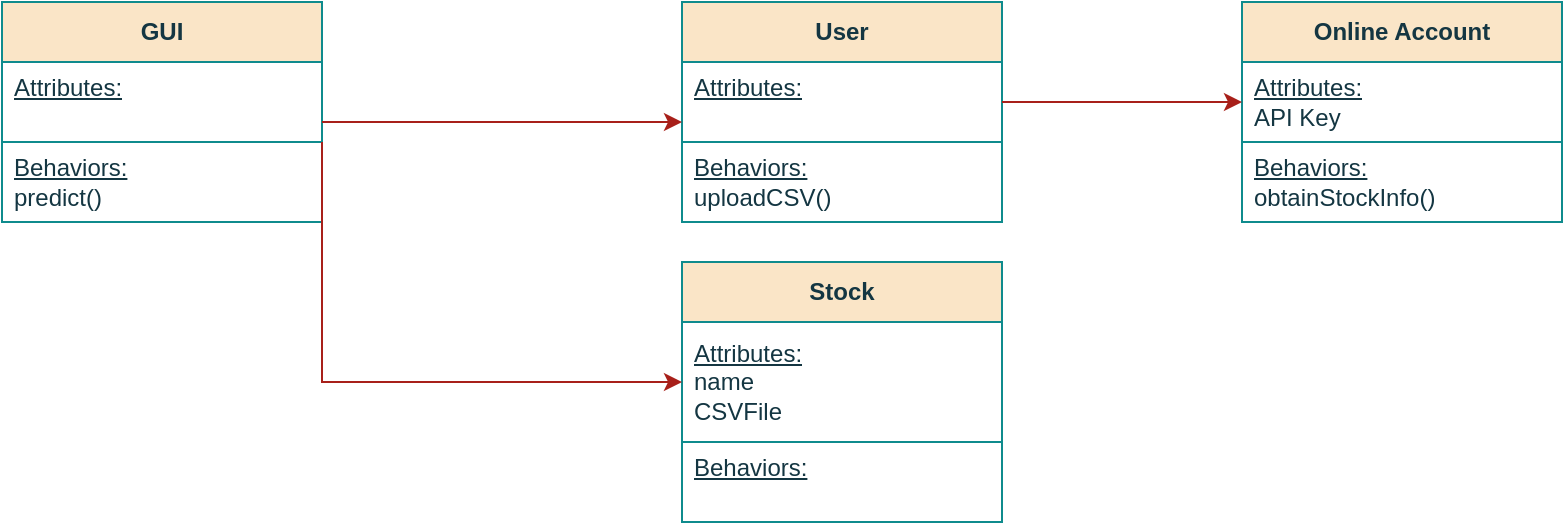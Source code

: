 <mxfile version="24.7.4">
  <diagram id="C5RBs43oDa-KdzZeNtuy" name="Page-1">
    <mxGraphModel dx="1232" dy="443" grid="1" gridSize="10" guides="1" tooltips="1" connect="1" arrows="1" fold="1" page="0" pageScale="1" pageWidth="827" pageHeight="1169" math="0" shadow="0">
      <root>
        <mxCell id="WIyWlLk6GJQsqaUBKTNV-0" />
        <mxCell id="WIyWlLk6GJQsqaUBKTNV-1" parent="WIyWlLk6GJQsqaUBKTNV-0" />
        <mxCell id="-aAU6rHtf3rU6TBoeAKp-1" value="&lt;b&gt;GUI&lt;/b&gt;" style="swimlane;fontStyle=0;childLayout=stackLayout;horizontal=1;startSize=30;horizontalStack=0;resizeParent=1;resizeParentMax=0;resizeLast=0;collapsible=1;marginBottom=0;whiteSpace=wrap;html=1;labelBackgroundColor=none;fillColor=#FAE5C7;strokeColor=#0F8B8D;fontColor=#143642;" parent="WIyWlLk6GJQsqaUBKTNV-1" vertex="1">
          <mxGeometry x="340" y="150" width="160" height="110" as="geometry">
            <mxRectangle x="340" y="150" width="60" height="30" as="alternateBounds" />
          </mxGeometry>
        </mxCell>
        <mxCell id="-aAU6rHtf3rU6TBoeAKp-2" value="&lt;u&gt;Attributes:&lt;/u&gt;&lt;div&gt;&lt;br&gt;&lt;/div&gt;" style="text;strokeColor=none;fillColor=none;align=left;verticalAlign=middle;spacingLeft=4;spacingRight=4;overflow=hidden;points=[[0,0.5],[1,0.5]];portConstraint=eastwest;rotatable=0;whiteSpace=wrap;html=1;labelBackgroundColor=none;fontColor=#143642;recursiveResize=0;" parent="-aAU6rHtf3rU6TBoeAKp-1" vertex="1">
          <mxGeometry y="30" width="160" height="40" as="geometry" />
        </mxCell>
        <mxCell id="-aAU6rHtf3rU6TBoeAKp-5" value="&lt;u&gt;Behaviors:&lt;/u&gt;&lt;div&gt;predict()&lt;/div&gt;" style="text;strokeColor=#0F8B8D;fillColor=none;align=left;verticalAlign=middle;spacingLeft=4;spacingRight=4;overflow=hidden;points=[[0,0.5],[1,0.5]];portConstraint=eastwest;rotatable=0;whiteSpace=wrap;html=1;labelBackgroundColor=none;fontColor=#143642;" parent="-aAU6rHtf3rU6TBoeAKp-1" vertex="1">
          <mxGeometry y="70" width="160" height="40" as="geometry" />
        </mxCell>
        <mxCell id="-aAU6rHtf3rU6TBoeAKp-6" value="&lt;b&gt;User&lt;/b&gt;" style="swimlane;fontStyle=0;childLayout=stackLayout;horizontal=1;startSize=30;horizontalStack=0;resizeParent=1;resizeParentMax=0;resizeLast=0;collapsible=1;marginBottom=0;whiteSpace=wrap;html=1;labelBackgroundColor=none;fillColor=#FAE5C7;strokeColor=#0F8B8D;fontColor=#143642;" parent="WIyWlLk6GJQsqaUBKTNV-1" vertex="1">
          <mxGeometry x="680" y="150" width="160" height="110" as="geometry">
            <mxRectangle x="340" y="150" width="60" height="30" as="alternateBounds" />
          </mxGeometry>
        </mxCell>
        <mxCell id="-aAU6rHtf3rU6TBoeAKp-7" value="&lt;u&gt;Attributes:&lt;/u&gt;&lt;div&gt;&lt;u&gt;&lt;br&gt;&lt;/u&gt;&lt;/div&gt;" style="text;strokeColor=none;fillColor=none;align=left;verticalAlign=middle;spacingLeft=4;spacingRight=4;overflow=hidden;points=[[0,0.5],[1,0.5]];portConstraint=eastwest;rotatable=0;whiteSpace=wrap;html=1;labelBackgroundColor=none;fontColor=#143642;recursiveResize=0;" parent="-aAU6rHtf3rU6TBoeAKp-6" vertex="1">
          <mxGeometry y="30" width="160" height="40" as="geometry" />
        </mxCell>
        <mxCell id="-aAU6rHtf3rU6TBoeAKp-8" value="&lt;u&gt;Behaviors:&lt;/u&gt;&lt;div&gt;uploadCSV()&lt;/div&gt;" style="text;strokeColor=#0F8B8D;fillColor=none;align=left;verticalAlign=middle;spacingLeft=4;spacingRight=4;overflow=hidden;points=[[0,0.5],[1,0.5]];portConstraint=eastwest;rotatable=0;whiteSpace=wrap;html=1;labelBackgroundColor=none;fontColor=#143642;" parent="-aAU6rHtf3rU6TBoeAKp-6" vertex="1">
          <mxGeometry y="70" width="160" height="40" as="geometry" />
        </mxCell>
        <mxCell id="-aAU6rHtf3rU6TBoeAKp-9" value="" style="endArrow=classic;html=1;rounded=0;strokeColor=#A8201A;fontColor=#143642;fillColor=#FAE5C7;entryX=0;entryY=0.75;entryDx=0;entryDy=0;entryPerimeter=0;" parent="WIyWlLk6GJQsqaUBKTNV-1" target="-aAU6rHtf3rU6TBoeAKp-7" edge="1">
          <mxGeometry width="50" height="50" relative="1" as="geometry">
            <mxPoint x="500" y="210" as="sourcePoint" />
            <mxPoint x="670" y="210" as="targetPoint" />
          </mxGeometry>
        </mxCell>
        <mxCell id="-aAU6rHtf3rU6TBoeAKp-10" value="&lt;b&gt;Stock&lt;/b&gt;" style="swimlane;fontStyle=0;childLayout=stackLayout;horizontal=1;startSize=30;horizontalStack=0;resizeParent=1;resizeParentMax=0;resizeLast=0;collapsible=1;marginBottom=0;whiteSpace=wrap;html=1;labelBackgroundColor=none;fillColor=#FAE5C7;strokeColor=#0F8B8D;fontColor=#143642;" parent="WIyWlLk6GJQsqaUBKTNV-1" vertex="1">
          <mxGeometry x="680" y="280" width="160" height="130" as="geometry">
            <mxRectangle x="340" y="150" width="60" height="30" as="alternateBounds" />
          </mxGeometry>
        </mxCell>
        <mxCell id="-aAU6rHtf3rU6TBoeAKp-11" value="&lt;u&gt;Attributes:&lt;/u&gt;&lt;div&gt;name&lt;/div&gt;&lt;div&gt;CSVFile&lt;/div&gt;" style="text;strokeColor=none;fillColor=none;align=left;verticalAlign=middle;spacingLeft=4;spacingRight=4;overflow=hidden;points=[[0,0.5],[1,0.5]];portConstraint=eastwest;rotatable=0;whiteSpace=wrap;html=1;labelBackgroundColor=none;fontColor=#143642;recursiveResize=0;" parent="-aAU6rHtf3rU6TBoeAKp-10" vertex="1">
          <mxGeometry y="30" width="160" height="60" as="geometry" />
        </mxCell>
        <mxCell id="-aAU6rHtf3rU6TBoeAKp-12" value="&lt;u&gt;Behaviors:&lt;/u&gt;&lt;div&gt;&lt;br&gt;&lt;/div&gt;" style="text;strokeColor=#0F8B8D;fillColor=none;align=left;verticalAlign=middle;spacingLeft=4;spacingRight=4;overflow=hidden;points=[[0,0.5],[1,0.5]];portConstraint=eastwest;rotatable=0;whiteSpace=wrap;html=1;labelBackgroundColor=none;fontColor=#143642;" parent="-aAU6rHtf3rU6TBoeAKp-10" vertex="1">
          <mxGeometry y="90" width="160" height="40" as="geometry" />
        </mxCell>
        <mxCell id="-aAU6rHtf3rU6TBoeAKp-13" value="" style="endArrow=classic;html=1;rounded=0;strokeColor=#A8201A;fontColor=#143642;fillColor=#FAE5C7;entryX=0;entryY=0.5;entryDx=0;entryDy=0;" parent="WIyWlLk6GJQsqaUBKTNV-1" target="-aAU6rHtf3rU6TBoeAKp-11" edge="1">
          <mxGeometry width="50" height="50" relative="1" as="geometry">
            <mxPoint x="500" y="220" as="sourcePoint" />
            <mxPoint x="680" y="220" as="targetPoint" />
            <Array as="points">
              <mxPoint x="500" y="340" />
            </Array>
          </mxGeometry>
        </mxCell>
        <mxCell id="cOPkHs-fNN-ue7OmICC3-0" value="&lt;b&gt;Online Account&lt;/b&gt;" style="swimlane;fontStyle=0;childLayout=stackLayout;horizontal=1;startSize=30;horizontalStack=0;resizeParent=1;resizeParentMax=0;resizeLast=0;collapsible=1;marginBottom=0;whiteSpace=wrap;html=1;labelBackgroundColor=none;fillColor=#FAE5C7;strokeColor=#0F8B8D;fontColor=#143642;" vertex="1" parent="WIyWlLk6GJQsqaUBKTNV-1">
          <mxGeometry x="960" y="150" width="160" height="110" as="geometry">
            <mxRectangle x="340" y="150" width="60" height="30" as="alternateBounds" />
          </mxGeometry>
        </mxCell>
        <mxCell id="cOPkHs-fNN-ue7OmICC3-1" value="&lt;u&gt;Attributes:&lt;/u&gt;&lt;div&gt;API Key&lt;/div&gt;" style="text;strokeColor=none;fillColor=none;align=left;verticalAlign=middle;spacingLeft=4;spacingRight=4;overflow=hidden;points=[[0,0.5],[1,0.5]];portConstraint=eastwest;rotatable=0;whiteSpace=wrap;html=1;labelBackgroundColor=none;fontColor=#143642;recursiveResize=0;" vertex="1" parent="cOPkHs-fNN-ue7OmICC3-0">
          <mxGeometry y="30" width="160" height="40" as="geometry" />
        </mxCell>
        <mxCell id="cOPkHs-fNN-ue7OmICC3-2" value="&lt;u&gt;Behaviors:&lt;/u&gt;&lt;div&gt;obtainStockInfo()&lt;/div&gt;" style="text;strokeColor=#0F8B8D;fillColor=none;align=left;verticalAlign=middle;spacingLeft=4;spacingRight=4;overflow=hidden;points=[[0,0.5],[1,0.5]];portConstraint=eastwest;rotatable=0;whiteSpace=wrap;html=1;labelBackgroundColor=none;fontColor=#143642;" vertex="1" parent="cOPkHs-fNN-ue7OmICC3-0">
          <mxGeometry y="70" width="160" height="40" as="geometry" />
        </mxCell>
        <mxCell id="cOPkHs-fNN-ue7OmICC3-3" value="" style="endArrow=classic;html=1;rounded=0;strokeColor=#A8201A;fontColor=#143642;fillColor=#FAE5C7;entryX=0;entryY=0.5;entryDx=0;entryDy=0;exitX=1;exitY=0.5;exitDx=0;exitDy=0;" edge="1" parent="WIyWlLk6GJQsqaUBKTNV-1" source="-aAU6rHtf3rU6TBoeAKp-7" target="cOPkHs-fNN-ue7OmICC3-1">
          <mxGeometry width="50" height="50" relative="1" as="geometry">
            <mxPoint x="840" y="210" as="sourcePoint" />
            <mxPoint x="890" y="160" as="targetPoint" />
          </mxGeometry>
        </mxCell>
      </root>
    </mxGraphModel>
  </diagram>
</mxfile>
